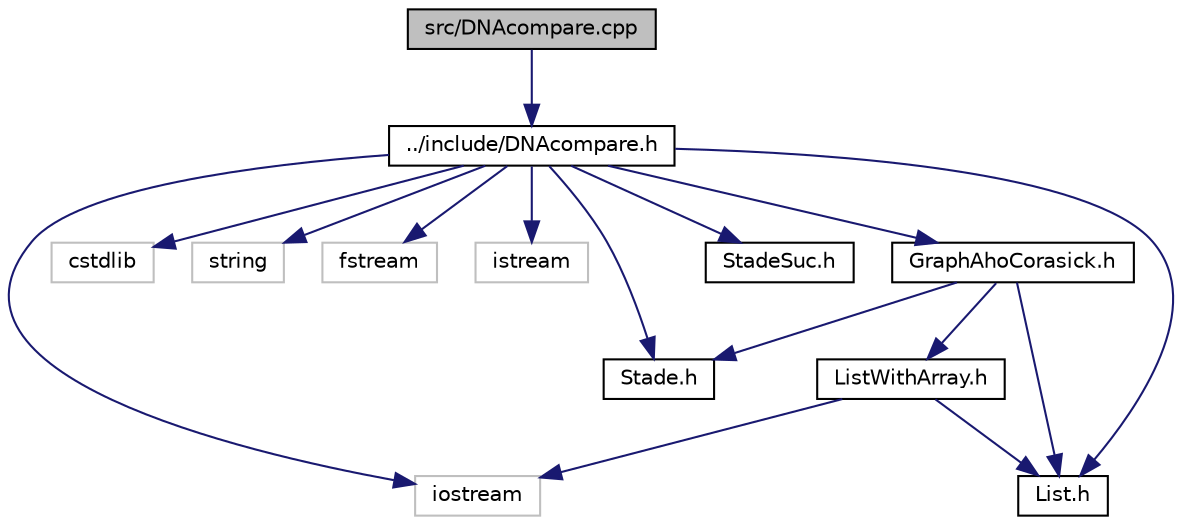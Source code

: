 digraph "src/DNAcompare.cpp"
{
  edge [fontname="Helvetica",fontsize="10",labelfontname="Helvetica",labelfontsize="10"];
  node [fontname="Helvetica",fontsize="10",shape=record];
  Node1 [label="src/DNAcompare.cpp",height=0.2,width=0.4,color="black", fillcolor="grey75", style="filled", fontcolor="black"];
  Node1 -> Node2 [color="midnightblue",fontsize="10",style="solid",fontname="Helvetica"];
  Node2 [label="../include/DNAcompare.h",height=0.2,width=0.4,color="black", fillcolor="white", style="filled",URL="$_d_n_acompare_8h.html"];
  Node2 -> Node3 [color="midnightblue",fontsize="10",style="solid",fontname="Helvetica"];
  Node3 [label="iostream",height=0.2,width=0.4,color="grey75", fillcolor="white", style="filled"];
  Node2 -> Node4 [color="midnightblue",fontsize="10",style="solid",fontname="Helvetica"];
  Node4 [label="cstdlib",height=0.2,width=0.4,color="grey75", fillcolor="white", style="filled"];
  Node2 -> Node5 [color="midnightblue",fontsize="10",style="solid",fontname="Helvetica"];
  Node5 [label="string",height=0.2,width=0.4,color="grey75", fillcolor="white", style="filled"];
  Node2 -> Node6 [color="midnightblue",fontsize="10",style="solid",fontname="Helvetica"];
  Node6 [label="fstream",height=0.2,width=0.4,color="grey75", fillcolor="white", style="filled"];
  Node2 -> Node7 [color="midnightblue",fontsize="10",style="solid",fontname="Helvetica"];
  Node7 [label="istream",height=0.2,width=0.4,color="grey75", fillcolor="white", style="filled"];
  Node2 -> Node8 [color="midnightblue",fontsize="10",style="solid",fontname="Helvetica"];
  Node8 [label="Stade.h",height=0.2,width=0.4,color="black", fillcolor="white", style="filled",URL="$_stade_8h.html"];
  Node2 -> Node9 [color="midnightblue",fontsize="10",style="solid",fontname="Helvetica"];
  Node9 [label="StadeSuc.h",height=0.2,width=0.4,color="black", fillcolor="white", style="filled",URL="$_stade_suc_8h.html"];
  Node2 -> Node10 [color="midnightblue",fontsize="10",style="solid",fontname="Helvetica"];
  Node10 [label="GraphAhoCorasick.h",height=0.2,width=0.4,color="black", fillcolor="white", style="filled",URL="$_graph_aho_corasick_8h.html"];
  Node10 -> Node11 [color="midnightblue",fontsize="10",style="solid",fontname="Helvetica"];
  Node11 [label="List.h",height=0.2,width=0.4,color="black", fillcolor="white", style="filled",URL="$_list_8h.html"];
  Node10 -> Node12 [color="midnightblue",fontsize="10",style="solid",fontname="Helvetica"];
  Node12 [label="ListWithArray.h",height=0.2,width=0.4,color="black", fillcolor="white", style="filled",URL="$_list_with_array_8h.html"];
  Node12 -> Node3 [color="midnightblue",fontsize="10",style="solid",fontname="Helvetica"];
  Node12 -> Node11 [color="midnightblue",fontsize="10",style="solid",fontname="Helvetica"];
  Node10 -> Node8 [color="midnightblue",fontsize="10",style="solid",fontname="Helvetica"];
  Node2 -> Node11 [color="midnightblue",fontsize="10",style="solid",fontname="Helvetica"];
}
